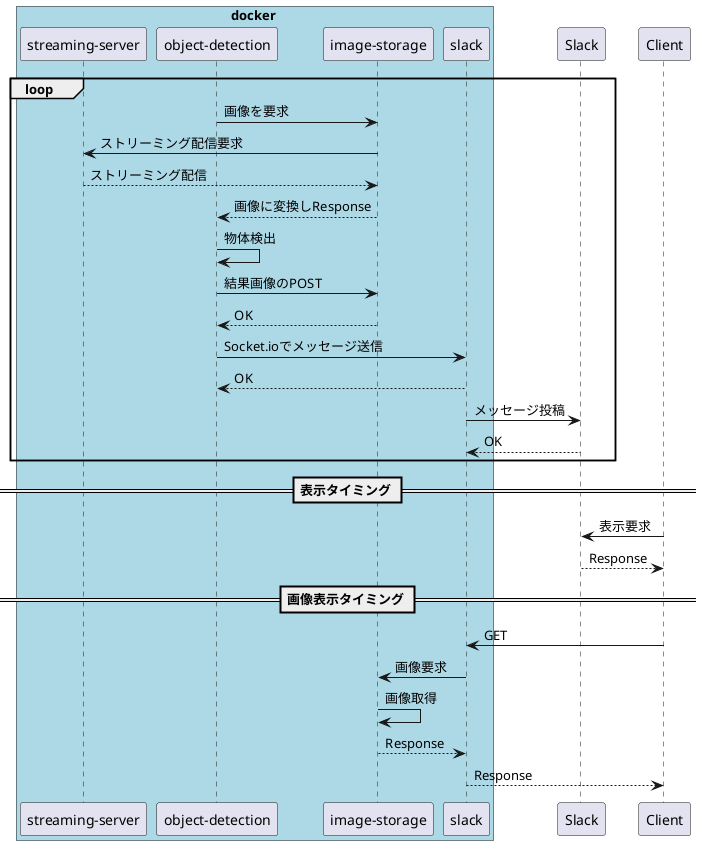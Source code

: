 @startuml Slack_button
box docker #LightBlue
participant "streaming-server"
participant "object-detection"
participant "image-storage"
participant slack
end box

participant Slack
participant Client

loop
    "object-detection" -> "image-storage" : 画像を要求
    "image-storage" -> "streaming-server" : ストリーミング配信要求
    "streaming-server" --> "image-storage" : ストリーミング配信
    "image-storage" --> "object-detection" : 画像に変換しResponse
    "object-detection" -> "object-detection" : 物体検出
    "object-detection" -> "image-storage": 結果画像のPOST
    "image-storage" --> "object-detection": OK
    "object-detection" -> slack : Socket.ioでメッセージ送信
    slack --> "object-detection" : OK
    slack -> Slack : メッセージ投稿
    Slack --> slack : OK

end

== 表示タイミング ==

Client -> Slack: 表示要求
Slack --> Client: Response

== 画像表示タイミング ==
Client -> slack: GET
slack -> "image-storage": 画像要求
"image-storage" -> "image-storage": 画像取得
"image-storage" --> slack: Response
slack --> Client: Response
@enduml
